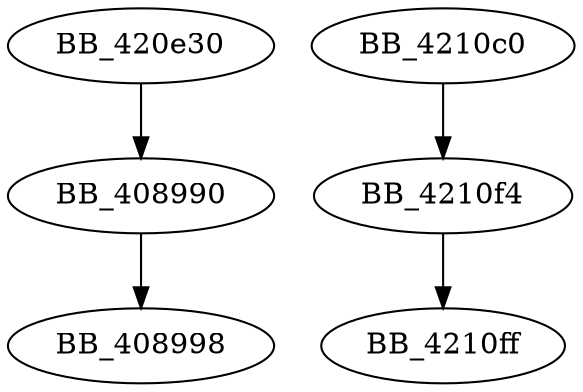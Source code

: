DiGraph sub_4210C0{
BB_408990->BB_408998
BB_420e30->BB_408990
BB_4210c0->BB_4210f4
BB_4210f4->BB_4210ff
}
